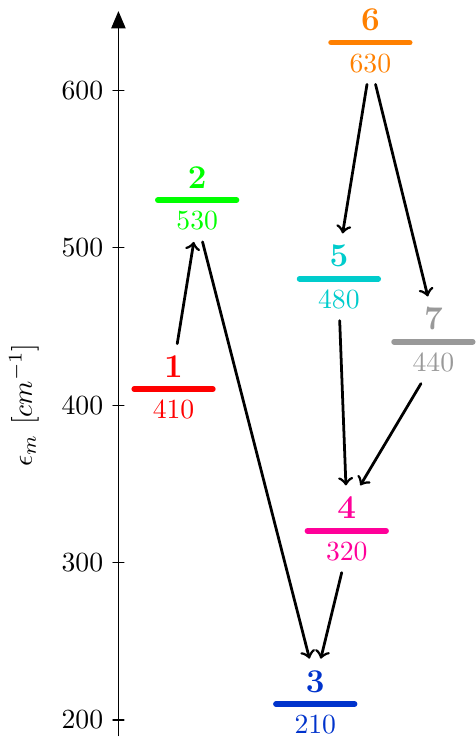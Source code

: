 \documentclass{standalone}
\usepackage{amsmath}
\usepackage{tikz}
\usetikzlibrary{matrix}
\usetikzlibrary{arrows}
\usetikzlibrary{calc}
\definecolor{blue}{rgb}{0,0.2,0.8}
\definecolor{purple}{rgb}{1,0,0.6}
\definecolor{ffqqqq}{rgb}{1,0,0}
\definecolor{cyan}{rgb}{0,0.8,0.8}
\definecolor{grey}{rgb}{0.6,0.6,0.6}
\definecolor{green}{rgb}{0,1,0}
\begin{document}
\begin{tikzpicture}[line cap=round,line join=round,yscale=2]
  %% Coordinate axis
  \foreach \y in {200, 300, 400, 500, 600}
  \draw[shift={(-.5, 0.01*\y)},color=black] (2pt,0pt) -- (-2pt,0pt) node[left] {$\y$};
  \draw[color=black] (-1.7, 4.00) node[rotate=90] {$\epsilon_m$ [$cm^{-1}$]};
  \draw[->,color=black,>=triangle 45] (-.5,1.90) -- (-.5,6.50);

  %% Energy levels
  \draw [color=red, line width=2pt] (-.3,4.10) -- node[below] (1b) {410} node[above] (1a) {\large\textbf{1}} ++(1, 0);
  \draw [color=green, line width=2pt] (0,5.30) -- node[below] (2b) {530} node[above] (2a) {\large\textbf{2}} ++(1, 0);
  \draw [color=blue, line width=2pt] (1.5,2.10) -- node[below] (3b) {210} node[above] (3a) {\large\textbf{3}} ++(1, 0);
  \draw [color=purple, line width=2pt] (1.9,3.20) -- node[below] (4b) {320} node[above] (4a) {\large\textbf{4}} ++(1, 0);
  \draw [color=cyan, line width=2pt] (1.8,4.80) -- node[below] (5b) {480} node[above] (5a) {\large\textbf{5}} ++(1, 0);
  \draw [color=orange, line width=2pt] (2.2,6.30) -- node[below] (6b) {630} node[above] (6a) {\large\textbf{6}} ++(1, 0);
  \draw [color=grey, line width=2pt] (3,4.40) -- node[below] (7b) {440} node[above] (7a) {\large\textbf{7}} ++(1, 0);

  %% Connecting arrows
  \draw[->, line width=1pt] (1a) -- (2b);
  \draw[->, line width=1pt] (2b) -- (3a);
  \draw[->, line width=1pt] (4b) -- (3a);
  \draw[->, line width=1pt] (5b) -- (4a);
  \draw[->, line width=1pt] (7b) -- (4a);
  \draw[->, line width=1pt] (6b) -- (5a);
  \draw[->, line width=1pt] (6b) -- (7a);
\end{tikzpicture}
\end{document}
